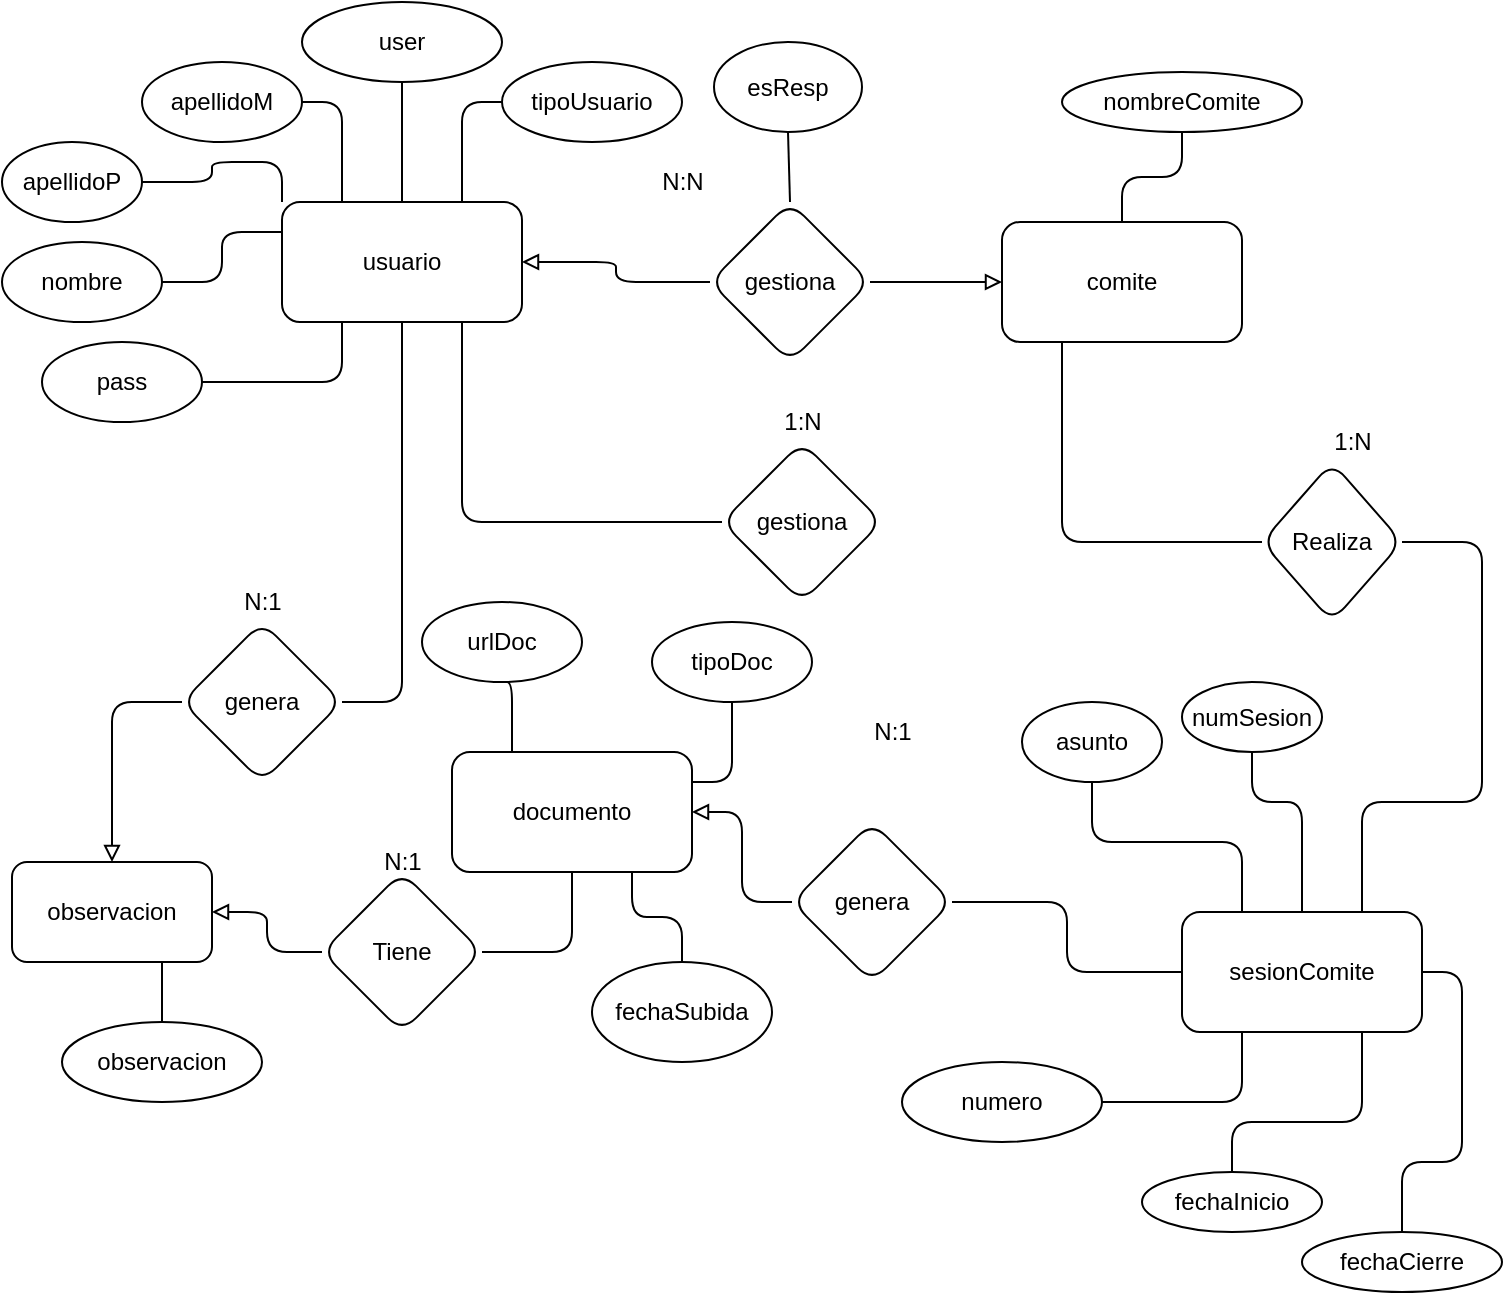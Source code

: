 <mxfile>
    <diagram id="-B32z_R9IJAe94yjLalN" name="Page-1">
        <mxGraphModel dx="956" dy="698" grid="1" gridSize="10" guides="1" tooltips="1" connect="1" arrows="1" fold="1" page="1" pageScale="1" pageWidth="827" pageHeight="1169" background="none" math="0" shadow="0">
            <root>
                <mxCell id="0"/>
                <mxCell id="1" parent="0"/>
                <mxCell id="gaSs1pNWqrF6Hrx3E3vf-87" style="edgeStyle=orthogonalEdgeStyle;rounded=1;orthogonalLoop=1;jettySize=auto;html=1;exitX=0.5;exitY=1;exitDx=0;exitDy=0;entryX=1;entryY=0.5;entryDx=0;entryDy=0;startArrow=none;startFill=0;endArrow=none;endFill=0;" parent="1" source="gaSs1pNWqrF6Hrx3E3vf-1" target="gaSs1pNWqrF6Hrx3E3vf-75" edge="1">
                    <mxGeometry relative="1" as="geometry"/>
                </mxCell>
                <mxCell id="gaSs1pNWqrF6Hrx3E3vf-96" style="edgeStyle=orthogonalEdgeStyle;rounded=1;orthogonalLoop=1;jettySize=auto;html=1;exitX=0.5;exitY=0;exitDx=0;exitDy=0;entryX=0.5;entryY=1;entryDx=0;entryDy=0;startArrow=none;startFill=0;endArrow=none;endFill=0;" parent="1" source="gaSs1pNWqrF6Hrx3E3vf-1" target="gaSs1pNWqrF6Hrx3E3vf-6" edge="1">
                    <mxGeometry relative="1" as="geometry"/>
                </mxCell>
                <mxCell id="gaSs1pNWqrF6Hrx3E3vf-1" value="usuario" style="rounded=1;whiteSpace=wrap;html=1;" parent="1" vertex="1">
                    <mxGeometry x="200" y="100" width="120" height="60" as="geometry"/>
                </mxCell>
                <mxCell id="gaSs1pNWqrF6Hrx3E3vf-86" style="edgeStyle=orthogonalEdgeStyle;rounded=1;orthogonalLoop=1;jettySize=auto;html=1;exitX=0.5;exitY=0;exitDx=0;exitDy=0;entryX=0.5;entryY=1;entryDx=0;entryDy=0;startArrow=none;startFill=0;endArrow=none;endFill=0;" parent="1" source="gaSs1pNWqrF6Hrx3E3vf-2" target="gaSs1pNWqrF6Hrx3E3vf-8" edge="1">
                    <mxGeometry relative="1" as="geometry"/>
                </mxCell>
                <mxCell id="gaSs1pNWqrF6Hrx3E3vf-100" style="edgeStyle=orthogonalEdgeStyle;rounded=1;orthogonalLoop=1;jettySize=auto;html=1;exitX=0.25;exitY=1;exitDx=0;exitDy=0;entryX=0;entryY=0.5;entryDx=0;entryDy=0;startArrow=none;startFill=0;endArrow=none;endFill=0;" parent="1" source="gaSs1pNWqrF6Hrx3E3vf-2" target="gaSs1pNWqrF6Hrx3E3vf-42" edge="1">
                    <mxGeometry relative="1" as="geometry"/>
                </mxCell>
                <mxCell id="gaSs1pNWqrF6Hrx3E3vf-2" value="comite" style="whiteSpace=wrap;html=1;rounded=1;" parent="1" vertex="1">
                    <mxGeometry x="560" y="110" width="120" height="60" as="geometry"/>
                </mxCell>
                <mxCell id="gaSs1pNWqrF6Hrx3E3vf-77" style="edgeStyle=orthogonalEdgeStyle;rounded=1;orthogonalLoop=1;jettySize=auto;html=1;exitX=0;exitY=0.5;exitDx=0;exitDy=0;entryX=1;entryY=0.5;entryDx=0;entryDy=0;startArrow=none;startFill=0;endArrow=none;endFill=0;" parent="1" source="gaSs1pNWqrF6Hrx3E3vf-3" target="gaSs1pNWqrF6Hrx3E3vf-45" edge="1">
                    <mxGeometry relative="1" as="geometry"/>
                </mxCell>
                <mxCell id="gaSs1pNWqrF6Hrx3E3vf-3" value="sesionComite" style="whiteSpace=wrap;html=1;rounded=1;" parent="1" vertex="1">
                    <mxGeometry x="650" y="455" width="120" height="60" as="geometry"/>
                </mxCell>
                <mxCell id="gaSs1pNWqrF6Hrx3E3vf-4" value="documento" style="whiteSpace=wrap;html=1;rounded=1;" parent="1" vertex="1">
                    <mxGeometry x="285" y="375" width="120" height="60" as="geometry"/>
                </mxCell>
                <mxCell id="gaSs1pNWqrF6Hrx3E3vf-64" style="edgeStyle=orthogonalEdgeStyle;rounded=1;orthogonalLoop=1;jettySize=auto;html=1;exitX=1;exitY=0.5;exitDx=0;exitDy=0;entryX=0;entryY=0.25;entryDx=0;entryDy=0;startArrow=none;startFill=0;endArrow=none;endFill=0;" parent="1" source="gaSs1pNWqrF6Hrx3E3vf-5" target="gaSs1pNWqrF6Hrx3E3vf-1" edge="1">
                    <mxGeometry relative="1" as="geometry"/>
                </mxCell>
                <mxCell id="gaSs1pNWqrF6Hrx3E3vf-5" value="nombre" style="ellipse;whiteSpace=wrap;html=1;rounded=1;" parent="1" vertex="1">
                    <mxGeometry x="60" y="120" width="80" height="40" as="geometry"/>
                </mxCell>
                <mxCell id="gaSs1pNWqrF6Hrx3E3vf-6" value="user" style="ellipse;whiteSpace=wrap;html=1;rounded=1;" parent="1" vertex="1">
                    <mxGeometry x="210" width="100" height="40" as="geometry"/>
                </mxCell>
                <mxCell id="gaSs1pNWqrF6Hrx3E3vf-92" style="edgeStyle=orthogonalEdgeStyle;rounded=1;orthogonalLoop=1;jettySize=auto;html=1;exitX=1;exitY=0.5;exitDx=0;exitDy=0;entryX=0.25;entryY=1;entryDx=0;entryDy=0;startArrow=none;startFill=0;endArrow=none;endFill=0;" parent="1" source="gaSs1pNWqrF6Hrx3E3vf-7" target="gaSs1pNWqrF6Hrx3E3vf-1" edge="1">
                    <mxGeometry relative="1" as="geometry"/>
                </mxCell>
                <mxCell id="gaSs1pNWqrF6Hrx3E3vf-7" value="pass" style="ellipse;whiteSpace=wrap;html=1;rounded=1;" parent="1" vertex="1">
                    <mxGeometry x="80" y="170" width="80" height="40" as="geometry"/>
                </mxCell>
                <mxCell id="gaSs1pNWqrF6Hrx3E3vf-8" value="nombreComite" style="ellipse;whiteSpace=wrap;html=1;rounded=1;" parent="1" vertex="1">
                    <mxGeometry x="590" y="35" width="120" height="30" as="geometry"/>
                </mxCell>
                <mxCell id="gaSs1pNWqrF6Hrx3E3vf-68" style="edgeStyle=orthogonalEdgeStyle;rounded=1;orthogonalLoop=1;jettySize=auto;html=1;exitX=0.5;exitY=1;exitDx=0;exitDy=0;entryX=1;entryY=0.25;entryDx=0;entryDy=0;startArrow=none;startFill=0;endArrow=none;endFill=0;" parent="1" source="gaSs1pNWqrF6Hrx3E3vf-22" target="gaSs1pNWqrF6Hrx3E3vf-4" edge="1">
                    <mxGeometry relative="1" as="geometry"/>
                </mxCell>
                <mxCell id="gaSs1pNWqrF6Hrx3E3vf-22" value="tipoDoc" style="ellipse;whiteSpace=wrap;html=1;rounded=1;" parent="1" vertex="1">
                    <mxGeometry x="385" y="310" width="80" height="40" as="geometry"/>
                </mxCell>
                <mxCell id="gaSs1pNWqrF6Hrx3E3vf-67" style="edgeStyle=orthogonalEdgeStyle;rounded=1;orthogonalLoop=1;jettySize=auto;html=1;exitX=0.5;exitY=1;exitDx=0;exitDy=0;entryX=0.25;entryY=0;entryDx=0;entryDy=0;startArrow=none;startFill=0;endArrow=none;endFill=0;" parent="1" source="gaSs1pNWqrF6Hrx3E3vf-23" target="gaSs1pNWqrF6Hrx3E3vf-4" edge="1">
                    <mxGeometry relative="1" as="geometry"/>
                </mxCell>
                <mxCell id="gaSs1pNWqrF6Hrx3E3vf-23" value="urlDoc" style="ellipse;whiteSpace=wrap;html=1;rounded=1;" parent="1" vertex="1">
                    <mxGeometry x="270" y="300" width="80" height="40" as="geometry"/>
                </mxCell>
                <mxCell id="gaSs1pNWqrF6Hrx3E3vf-40" style="edgeStyle=orthogonalEdgeStyle;rounded=1;orthogonalLoop=1;jettySize=auto;html=1;exitX=0;exitY=0.5;exitDx=0;exitDy=0;entryX=1;entryY=0.5;entryDx=0;entryDy=0;endArrow=block;endFill=0;startArrow=none;startFill=0;" parent="1" source="gaSs1pNWqrF6Hrx3E3vf-39" target="gaSs1pNWqrF6Hrx3E3vf-1" edge="1">
                    <mxGeometry relative="1" as="geometry"/>
                </mxCell>
                <mxCell id="gaSs1pNWqrF6Hrx3E3vf-41" style="edgeStyle=orthogonalEdgeStyle;rounded=1;orthogonalLoop=1;jettySize=auto;html=1;exitX=1;exitY=0.5;exitDx=0;exitDy=0;entryX=0;entryY=0.5;entryDx=0;entryDy=0;endArrow=block;endFill=0;startArrow=none;startFill=0;" parent="1" source="gaSs1pNWqrF6Hrx3E3vf-39" target="gaSs1pNWqrF6Hrx3E3vf-2" edge="1">
                    <mxGeometry relative="1" as="geometry"/>
                </mxCell>
                <mxCell id="gaSs1pNWqrF6Hrx3E3vf-39" value="gestiona" style="rhombus;whiteSpace=wrap;html=1;rounded=1;" parent="1" vertex="1">
                    <mxGeometry x="414" y="100" width="80" height="80" as="geometry"/>
                </mxCell>
                <mxCell id="28" style="edgeStyle=none;html=1;exitX=1;exitY=0.5;exitDx=0;exitDy=0;entryX=0.75;entryY=0;entryDx=0;entryDy=0;endArrow=none;endFill=0;" edge="1" parent="1" source="gaSs1pNWqrF6Hrx3E3vf-42" target="gaSs1pNWqrF6Hrx3E3vf-3">
                    <mxGeometry relative="1" as="geometry">
                        <Array as="points">
                            <mxPoint x="800" y="270"/>
                            <mxPoint x="800" y="400"/>
                            <mxPoint x="740" y="400"/>
                        </Array>
                    </mxGeometry>
                </mxCell>
                <mxCell id="gaSs1pNWqrF6Hrx3E3vf-42" value="Realiza" style="rhombus;whiteSpace=wrap;html=1;rounded=1;" parent="1" vertex="1">
                    <mxGeometry x="690" y="230" width="70" height="80" as="geometry"/>
                </mxCell>
                <mxCell id="gaSs1pNWqrF6Hrx3E3vf-78" style="edgeStyle=orthogonalEdgeStyle;rounded=1;orthogonalLoop=1;jettySize=auto;html=1;exitX=0;exitY=0.5;exitDx=0;exitDy=0;entryX=1;entryY=0.5;entryDx=0;entryDy=0;startArrow=none;startFill=0;endArrow=block;endFill=0;" parent="1" source="gaSs1pNWqrF6Hrx3E3vf-45" target="gaSs1pNWqrF6Hrx3E3vf-4" edge="1">
                    <mxGeometry relative="1" as="geometry"/>
                </mxCell>
                <mxCell id="gaSs1pNWqrF6Hrx3E3vf-45" value="genera" style="rhombus;whiteSpace=wrap;html=1;rounded=1;" parent="1" vertex="1">
                    <mxGeometry x="455" y="410" width="80" height="80" as="geometry"/>
                </mxCell>
                <mxCell id="gaSs1pNWqrF6Hrx3E3vf-48" value="N:N" style="text;html=1;align=center;verticalAlign=middle;resizable=0;points=[];autosize=1;strokeColor=none;fillColor=none;rounded=1;" parent="1" vertex="1">
                    <mxGeometry x="380" y="80" width="40" height="20" as="geometry"/>
                </mxCell>
                <mxCell id="gaSs1pNWqrF6Hrx3E3vf-49" value="1:N" style="text;html=1;align=center;verticalAlign=middle;resizable=0;points=[];autosize=1;strokeColor=none;fillColor=none;rounded=1;" parent="1" vertex="1">
                    <mxGeometry x="720" y="210" width="30" height="20" as="geometry"/>
                </mxCell>
                <mxCell id="gaSs1pNWqrF6Hrx3E3vf-50" value="N:1" style="text;html=1;align=center;verticalAlign=middle;resizable=0;points=[];autosize=1;strokeColor=none;fillColor=none;rounded=1;" parent="1" vertex="1">
                    <mxGeometry x="490" y="355" width="30" height="20" as="geometry"/>
                </mxCell>
                <mxCell id="gaSs1pNWqrF6Hrx3E3vf-73" style="edgeStyle=orthogonalEdgeStyle;rounded=1;orthogonalLoop=1;jettySize=auto;html=1;exitX=0;exitY=0.5;exitDx=0;exitDy=0;entryX=0.75;entryY=1;entryDx=0;entryDy=0;startArrow=none;startFill=0;endArrow=none;endFill=0;" parent="1" source="gaSs1pNWqrF6Hrx3E3vf-52" target="gaSs1pNWqrF6Hrx3E3vf-1" edge="1">
                    <mxGeometry relative="1" as="geometry">
                        <Array as="points">
                            <mxPoint x="290" y="260"/>
                        </Array>
                    </mxGeometry>
                </mxCell>
                <mxCell id="gaSs1pNWqrF6Hrx3E3vf-52" value="gestiona" style="rhombus;whiteSpace=wrap;html=1;rounded=1;" parent="1" vertex="1">
                    <mxGeometry x="420" y="220" width="80" height="80" as="geometry"/>
                </mxCell>
                <mxCell id="gaSs1pNWqrF6Hrx3E3vf-57" value="1:N" style="text;html=1;align=center;verticalAlign=middle;resizable=0;points=[];autosize=1;strokeColor=none;fillColor=none;" parent="1" vertex="1">
                    <mxGeometry x="445" y="200" width="30" height="20" as="geometry"/>
                </mxCell>
                <mxCell id="gaSs1pNWqrF6Hrx3E3vf-93" style="edgeStyle=orthogonalEdgeStyle;rounded=1;orthogonalLoop=1;jettySize=auto;html=1;exitX=1;exitY=0.5;exitDx=0;exitDy=0;entryX=0;entryY=0;entryDx=0;entryDy=0;startArrow=none;startFill=0;endArrow=none;endFill=0;" parent="1" source="gaSs1pNWqrF6Hrx3E3vf-59" target="gaSs1pNWqrF6Hrx3E3vf-1" edge="1">
                    <mxGeometry relative="1" as="geometry"/>
                </mxCell>
                <mxCell id="gaSs1pNWqrF6Hrx3E3vf-59" value="apellidoP" style="ellipse;whiteSpace=wrap;html=1;rounded=1;" parent="1" vertex="1">
                    <mxGeometry x="60" y="70" width="70" height="40" as="geometry"/>
                </mxCell>
                <mxCell id="gaSs1pNWqrF6Hrx3E3vf-61" style="edgeStyle=orthogonalEdgeStyle;rounded=1;orthogonalLoop=1;jettySize=auto;html=1;exitX=1;exitY=0.5;exitDx=0;exitDy=0;entryX=0.25;entryY=0;entryDx=0;entryDy=0;startArrow=none;startFill=0;endArrow=none;endFill=0;" parent="1" source="gaSs1pNWqrF6Hrx3E3vf-60" target="gaSs1pNWqrF6Hrx3E3vf-1" edge="1">
                    <mxGeometry relative="1" as="geometry">
                        <Array as="points">
                            <mxPoint x="230" y="50"/>
                        </Array>
                    </mxGeometry>
                </mxCell>
                <mxCell id="gaSs1pNWqrF6Hrx3E3vf-60" value="apellidoM" style="ellipse;whiteSpace=wrap;html=1;rounded=1;" parent="1" vertex="1">
                    <mxGeometry x="130" y="30" width="80" height="40" as="geometry"/>
                </mxCell>
                <mxCell id="gaSs1pNWqrF6Hrx3E3vf-97" style="edgeStyle=orthogonalEdgeStyle;rounded=1;orthogonalLoop=1;jettySize=auto;html=1;exitX=0;exitY=0.5;exitDx=0;exitDy=0;entryX=0.75;entryY=0;entryDx=0;entryDy=0;startArrow=none;startFill=0;endArrow=none;endFill=0;" parent="1" source="gaSs1pNWqrF6Hrx3E3vf-65" target="gaSs1pNWqrF6Hrx3E3vf-1" edge="1">
                    <mxGeometry relative="1" as="geometry"/>
                </mxCell>
                <mxCell id="gaSs1pNWqrF6Hrx3E3vf-65" value="tipoUsuario" style="ellipse;whiteSpace=wrap;html=1;rounded=1;" parent="1" vertex="1">
                    <mxGeometry x="310" y="30" width="90" height="40" as="geometry"/>
                </mxCell>
                <mxCell id="gaSs1pNWqrF6Hrx3E3vf-71" style="edgeStyle=orthogonalEdgeStyle;rounded=1;orthogonalLoop=1;jettySize=auto;html=1;exitX=1;exitY=0.5;exitDx=0;exitDy=0;entryX=0.25;entryY=1;entryDx=0;entryDy=0;startArrow=none;startFill=0;endArrow=none;endFill=0;" parent="1" source="gaSs1pNWqrF6Hrx3E3vf-70" target="gaSs1pNWqrF6Hrx3E3vf-3" edge="1">
                    <mxGeometry relative="1" as="geometry"/>
                </mxCell>
                <mxCell id="gaSs1pNWqrF6Hrx3E3vf-70" value="numero" style="ellipse;whiteSpace=wrap;html=1;rounded=1;" parent="1" vertex="1">
                    <mxGeometry x="510" y="530" width="100" height="40" as="geometry"/>
                </mxCell>
                <mxCell id="gaSs1pNWqrF6Hrx3E3vf-74" value="observacion" style="whiteSpace=wrap;html=1;rounded=1;" parent="1" vertex="1">
                    <mxGeometry x="65" y="430" width="100" height="50" as="geometry"/>
                </mxCell>
                <mxCell id="gaSs1pNWqrF6Hrx3E3vf-81" style="edgeStyle=orthogonalEdgeStyle;rounded=1;orthogonalLoop=1;jettySize=auto;html=1;exitX=0;exitY=0.5;exitDx=0;exitDy=0;entryX=0.5;entryY=0;entryDx=0;entryDy=0;startArrow=none;startFill=0;endArrow=block;endFill=0;" parent="1" source="gaSs1pNWqrF6Hrx3E3vf-75" target="gaSs1pNWqrF6Hrx3E3vf-74" edge="1">
                    <mxGeometry relative="1" as="geometry"/>
                </mxCell>
                <mxCell id="gaSs1pNWqrF6Hrx3E3vf-75" value="genera" style="rhombus;whiteSpace=wrap;html=1;rounded=1;" parent="1" vertex="1">
                    <mxGeometry x="150" y="310" width="80" height="80" as="geometry"/>
                </mxCell>
                <mxCell id="gaSs1pNWqrF6Hrx3E3vf-80" style="edgeStyle=orthogonalEdgeStyle;rounded=1;orthogonalLoop=1;jettySize=auto;html=1;exitX=0;exitY=0.5;exitDx=0;exitDy=0;entryX=1;entryY=0.5;entryDx=0;entryDy=0;startArrow=none;startFill=0;endArrow=block;endFill=0;" parent="1" source="gaSs1pNWqrF6Hrx3E3vf-76" target="gaSs1pNWqrF6Hrx3E3vf-74" edge="1">
                    <mxGeometry relative="1" as="geometry"/>
                </mxCell>
                <mxCell id="gaSs1pNWqrF6Hrx3E3vf-99" style="edgeStyle=orthogonalEdgeStyle;rounded=1;orthogonalLoop=1;jettySize=auto;html=1;exitX=1;exitY=0.5;exitDx=0;exitDy=0;entryX=0.5;entryY=1;entryDx=0;entryDy=0;startArrow=none;startFill=0;endArrow=none;endFill=0;" parent="1" source="gaSs1pNWqrF6Hrx3E3vf-76" target="gaSs1pNWqrF6Hrx3E3vf-4" edge="1">
                    <mxGeometry relative="1" as="geometry"/>
                </mxCell>
                <mxCell id="gaSs1pNWqrF6Hrx3E3vf-76" value="Tiene" style="rhombus;whiteSpace=wrap;html=1;rounded=1;" parent="1" vertex="1">
                    <mxGeometry x="220" y="435" width="80" height="80" as="geometry"/>
                </mxCell>
                <mxCell id="gaSs1pNWqrF6Hrx3E3vf-85" style="edgeStyle=orthogonalEdgeStyle;rounded=1;orthogonalLoop=1;jettySize=auto;html=1;exitX=0.5;exitY=0;exitDx=0;exitDy=0;entryX=0.75;entryY=1;entryDx=0;entryDy=0;startArrow=none;startFill=0;endArrow=none;endFill=0;" parent="1" source="gaSs1pNWqrF6Hrx3E3vf-84" target="gaSs1pNWqrF6Hrx3E3vf-4" edge="1">
                    <mxGeometry relative="1" as="geometry"/>
                </mxCell>
                <mxCell id="gaSs1pNWqrF6Hrx3E3vf-84" value="fechaSubida" style="ellipse;whiteSpace=wrap;html=1;rounded=1;" parent="1" vertex="1">
                    <mxGeometry x="355" y="480" width="90" height="50" as="geometry"/>
                </mxCell>
                <mxCell id="gaSs1pNWqrF6Hrx3E3vf-90" style="edgeStyle=orthogonalEdgeStyle;rounded=1;orthogonalLoop=1;jettySize=auto;html=1;exitX=0.5;exitY=0;exitDx=0;exitDy=0;entryX=0.75;entryY=1;entryDx=0;entryDy=0;startArrow=none;startFill=0;endArrow=none;endFill=0;" parent="1" source="gaSs1pNWqrF6Hrx3E3vf-89" target="gaSs1pNWqrF6Hrx3E3vf-74" edge="1">
                    <mxGeometry relative="1" as="geometry"/>
                </mxCell>
                <mxCell id="gaSs1pNWqrF6Hrx3E3vf-89" value="observacion" style="ellipse;whiteSpace=wrap;html=1;rounded=1;" parent="1" vertex="1">
                    <mxGeometry x="90" y="510" width="100" height="40" as="geometry"/>
                </mxCell>
                <mxCell id="gaSs1pNWqrF6Hrx3E3vf-94" value="N:1" style="text;html=1;align=center;verticalAlign=middle;resizable=0;points=[];autosize=1;strokeColor=none;fillColor=none;" parent="1" vertex="1">
                    <mxGeometry x="175" y="290" width="30" height="20" as="geometry"/>
                </mxCell>
                <mxCell id="gaSs1pNWqrF6Hrx3E3vf-98" value="N:1" style="text;html=1;align=center;verticalAlign=middle;resizable=0;points=[];autosize=1;strokeColor=none;fillColor=none;" parent="1" vertex="1">
                    <mxGeometry x="245" y="420" width="30" height="20" as="geometry"/>
                </mxCell>
                <mxCell id="5" style="edgeStyle=none;html=1;exitX=0.5;exitY=1;exitDx=0;exitDy=0;entryX=0.5;entryY=0;entryDx=0;entryDy=0;endArrow=none;endFill=0;" parent="1" source="3" target="gaSs1pNWqrF6Hrx3E3vf-39" edge="1">
                    <mxGeometry relative="1" as="geometry"/>
                </mxCell>
                <mxCell id="3" value="esResp" style="ellipse;whiteSpace=wrap;html=1;" parent="1" vertex="1">
                    <mxGeometry x="416" y="20" width="74" height="45" as="geometry"/>
                </mxCell>
                <mxCell id="22" style="edgeStyle=none;html=1;exitX=0.5;exitY=1;exitDx=0;exitDy=0;entryX=0.5;entryY=0;entryDx=0;entryDy=0;endArrow=none;endFill=0;" edge="1" parent="1" source="12" target="gaSs1pNWqrF6Hrx3E3vf-3">
                    <mxGeometry relative="1" as="geometry">
                        <Array as="points">
                            <mxPoint x="685" y="400"/>
                            <mxPoint x="710" y="400"/>
                        </Array>
                    </mxGeometry>
                </mxCell>
                <mxCell id="12" value="numSesion" style="ellipse;whiteSpace=wrap;html=1;" parent="1" vertex="1">
                    <mxGeometry x="650" y="340" width="70" height="35" as="geometry"/>
                </mxCell>
                <mxCell id="29" style="edgeStyle=none;html=1;exitX=0.5;exitY=0;exitDx=0;exitDy=0;entryX=1;entryY=0.5;entryDx=0;entryDy=0;endArrow=none;endFill=0;" edge="1" parent="1" source="14" target="gaSs1pNWqrF6Hrx3E3vf-3">
                    <mxGeometry relative="1" as="geometry">
                        <Array as="points">
                            <mxPoint x="760" y="580"/>
                            <mxPoint x="790" y="580"/>
                            <mxPoint x="790" y="485"/>
                        </Array>
                    </mxGeometry>
                </mxCell>
                <mxCell id="14" value="fechaCierre" style="ellipse;whiteSpace=wrap;html=1;rounded=1;" parent="1" vertex="1">
                    <mxGeometry x="710" y="615" width="100" height="30" as="geometry"/>
                </mxCell>
                <mxCell id="23" style="edgeStyle=none;html=1;exitX=0.5;exitY=0;exitDx=0;exitDy=0;entryX=0.75;entryY=1;entryDx=0;entryDy=0;endArrow=none;endFill=0;" edge="1" parent="1" source="15" target="gaSs1pNWqrF6Hrx3E3vf-3">
                    <mxGeometry relative="1" as="geometry">
                        <Array as="points">
                            <mxPoint x="675" y="560"/>
                            <mxPoint x="740" y="560"/>
                        </Array>
                    </mxGeometry>
                </mxCell>
                <mxCell id="15" value="fechaInicio" style="ellipse;whiteSpace=wrap;html=1;rounded=1;" parent="1" vertex="1">
                    <mxGeometry x="630" y="585" width="90" height="30" as="geometry"/>
                </mxCell>
                <mxCell id="21" style="edgeStyle=none;html=1;exitX=0.5;exitY=1;exitDx=0;exitDy=0;entryX=0.25;entryY=0;entryDx=0;entryDy=0;endArrow=none;endFill=0;" edge="1" parent="1" source="18" target="gaSs1pNWqrF6Hrx3E3vf-3">
                    <mxGeometry relative="1" as="geometry">
                        <Array as="points">
                            <mxPoint x="605" y="420"/>
                            <mxPoint x="680" y="420"/>
                        </Array>
                    </mxGeometry>
                </mxCell>
                <mxCell id="18" value="asunto" style="ellipse;whiteSpace=wrap;html=1;" parent="1" vertex="1">
                    <mxGeometry x="570" y="350" width="70" height="40" as="geometry"/>
                </mxCell>
            </root>
        </mxGraphModel>
    </diagram>
</mxfile>